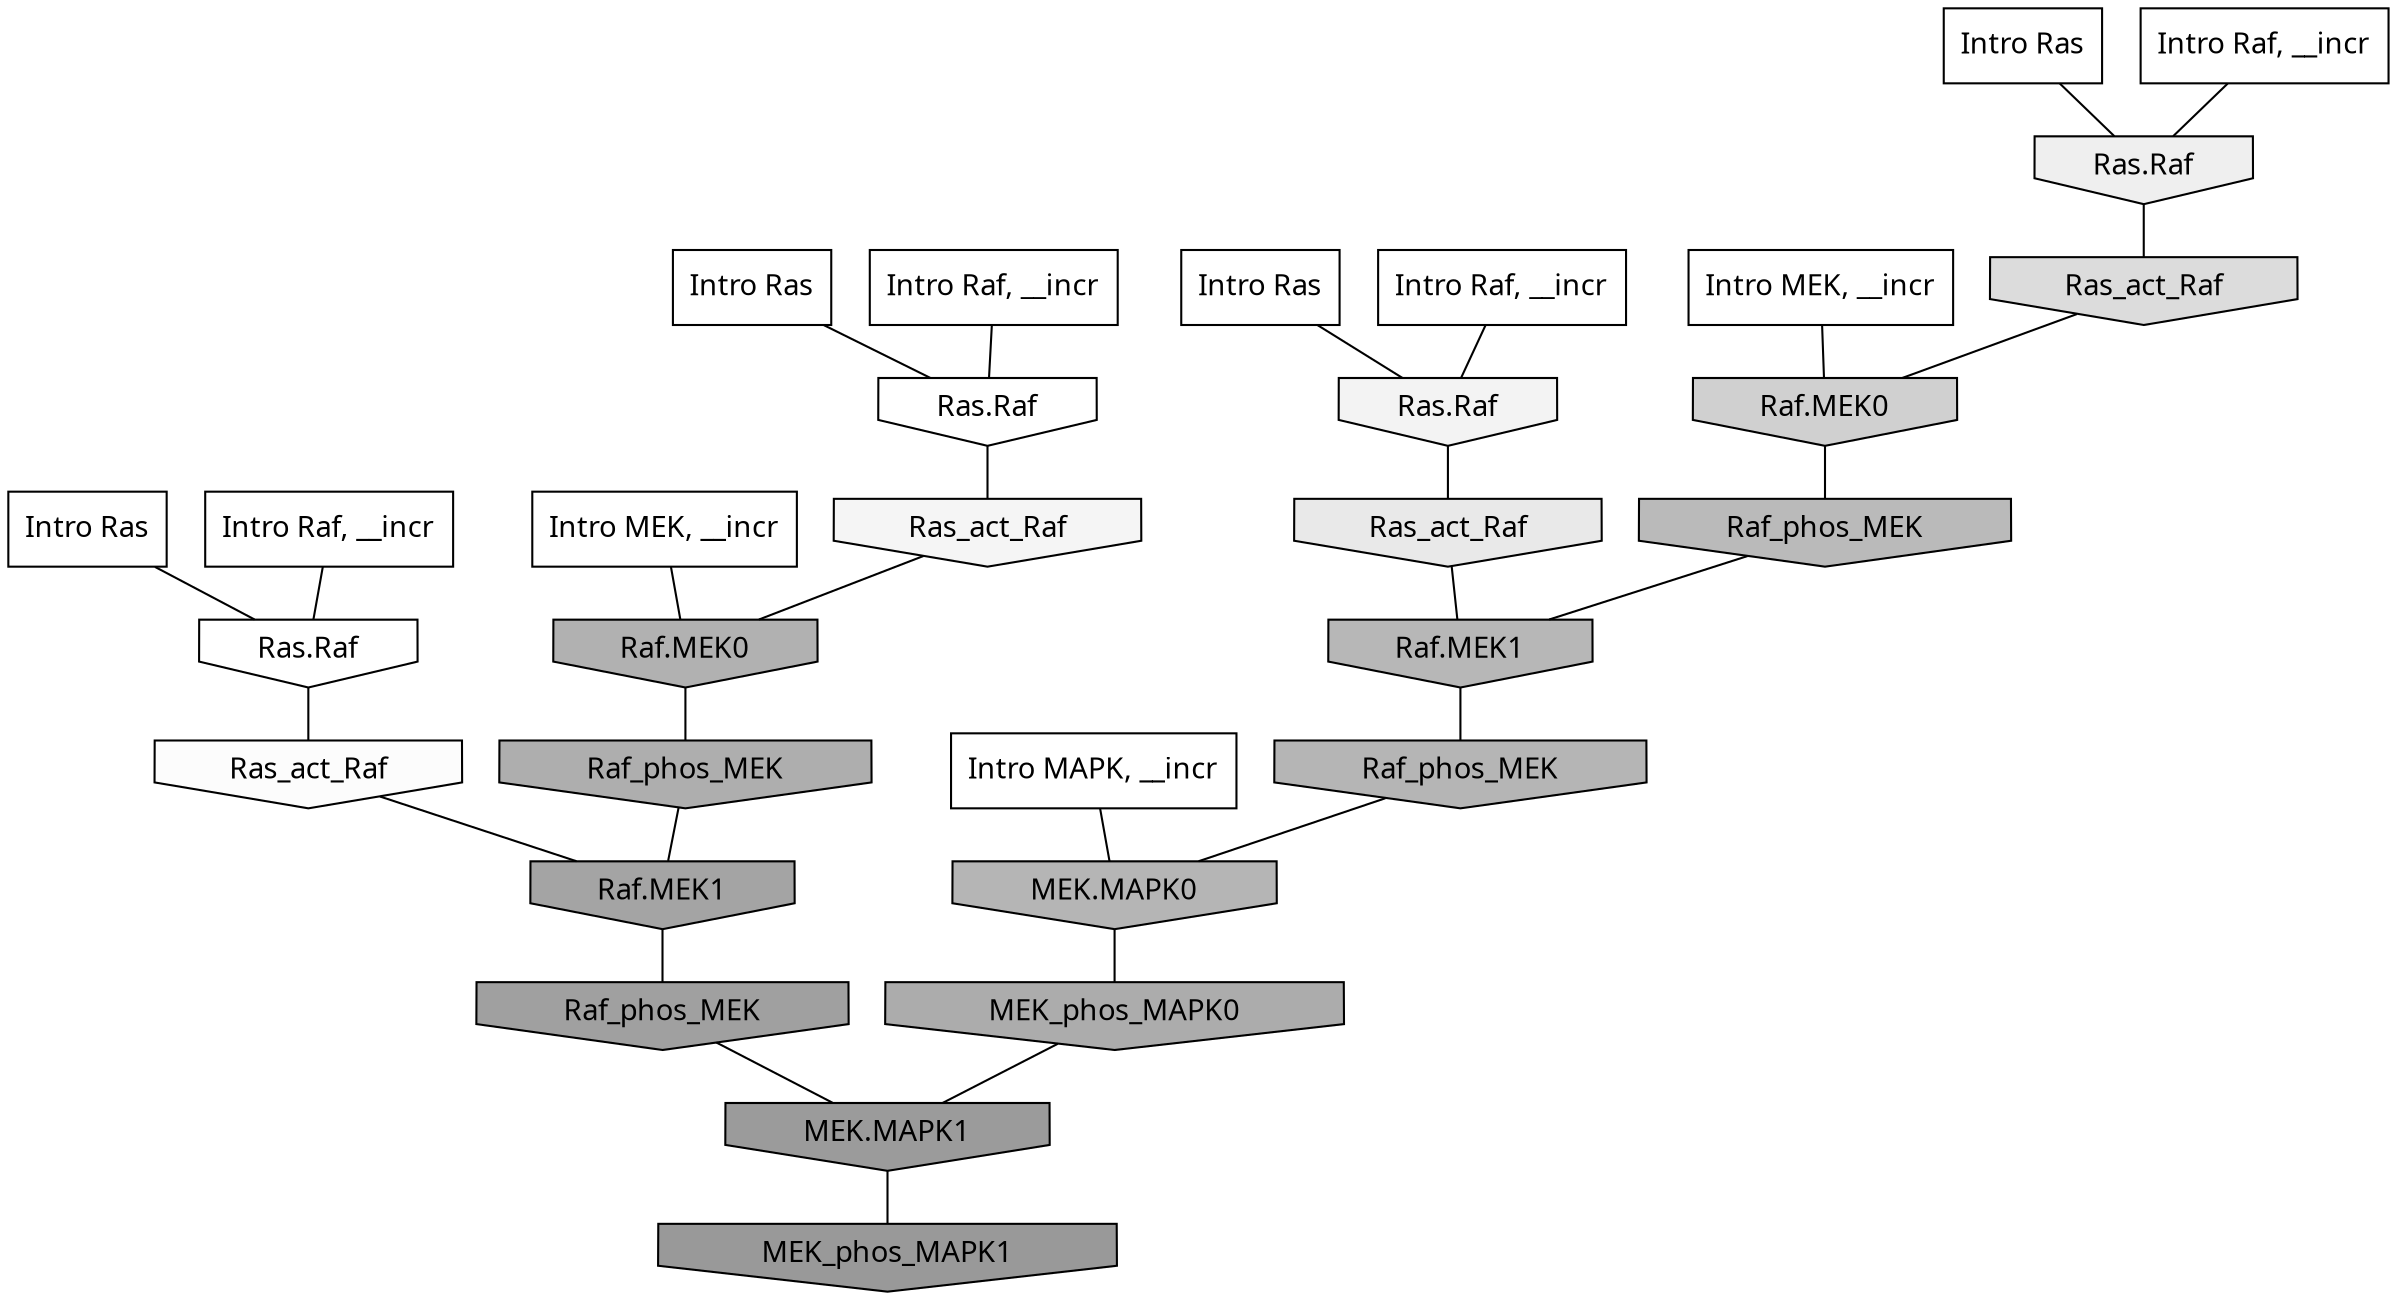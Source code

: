 digraph G{
  rankdir="TB";
  ranksep=0.30;
  node [fontname="CMU Serif"];
  edge [fontname="CMU Serif"];
  
  21 [label="Intro Ras", shape=rectangle, style=filled, fillcolor="0.000 0.000 1.000"]
  
  26 [label="Intro Ras", shape=rectangle, style=filled, fillcolor="0.000 0.000 1.000"]
  
  64 [label="Intro Ras", shape=rectangle, style=filled, fillcolor="0.000 0.000 1.000"]
  
  69 [label="Intro Ras", shape=rectangle, style=filled, fillcolor="0.000 0.000 1.000"]
  
  108 [label="Intro Raf, __incr", shape=rectangle, style=filled, fillcolor="0.000 0.000 1.000"]
  
  290 [label="Intro Raf, __incr", shape=rectangle, style=filled, fillcolor="0.000 0.000 1.000"]
  
  1049 [label="Intro Raf, __incr", shape=rectangle, style=filled, fillcolor="0.000 0.000 1.000"]
  
  1092 [label="Intro Raf, __incr", shape=rectangle, style=filled, fillcolor="0.000 0.000 1.000"]
  
  1129 [label="Intro MEK, __incr", shape=rectangle, style=filled, fillcolor="0.000 0.000 1.000"]
  
  1459 [label="Intro MEK, __incr", shape=rectangle, style=filled, fillcolor="0.000 0.000 1.000"]
  
  2973 [label="Intro MAPK, __incr", shape=rectangle, style=filled, fillcolor="0.000 0.000 1.000"]
  
  3295 [label="Ras.Raf", shape=invhouse, style=filled, fillcolor="0.000 0.000 1.000"]
  
  3306 [label="Ras.Raf", shape=invhouse, style=filled, fillcolor="0.000 0.000 1.000"]
  
  3392 [label="Ras_act_Raf", shape=invhouse, style=filled, fillcolor="0.000 0.000 0.987"]
  
  3569 [label="Ras_act_Raf", shape=invhouse, style=filled, fillcolor="0.000 0.000 0.959"]
  
  3644 [label="Ras.Raf", shape=invhouse, style=filled, fillcolor="0.000 0.000 0.951"]
  
  3838 [label="Ras.Raf", shape=invhouse, style=filled, fillcolor="0.000 0.000 0.934"]
  
  4148 [label="Ras_act_Raf", shape=invhouse, style=filled, fillcolor="0.000 0.000 0.913"]
  
  4908 [label="Ras_act_Raf", shape=invhouse, style=filled, fillcolor="0.000 0.000 0.862"]
  
  5679 [label="Raf.MEK0", shape=invhouse, style=filled, fillcolor="0.000 0.000 0.816"]
  
  7900 [label="Raf_phos_MEK", shape=invhouse, style=filled, fillcolor="0.000 0.000 0.727"]
  
  8292 [label="Raf.MEK1", shape=invhouse, style=filled, fillcolor="0.000 0.000 0.715"]
  
  8509 [label="Raf_phos_MEK", shape=invhouse, style=filled, fillcolor="0.000 0.000 0.708"]
  
  8511 [label="MEK.MAPK0", shape=invhouse, style=filled, fillcolor="0.000 0.000 0.708"]
  
  9004 [label="Raf.MEK0", shape=invhouse, style=filled, fillcolor="0.000 0.000 0.693"]
  
  9568 [label="Raf_phos_MEK", shape=invhouse, style=filled, fillcolor="0.000 0.000 0.680"]
  
  9942 [label="MEK_phos_MAPK0", shape=invhouse, style=filled, fillcolor="0.000 0.000 0.672"]
  
  11406 [label="Raf.MEK1", shape=invhouse, style=filled, fillcolor="0.000 0.000 0.641"]
  
  12136 [label="Raf_phos_MEK", shape=invhouse, style=filled, fillcolor="0.000 0.000 0.628"]
  
  13353 [label="MEK.MAPK1", shape=invhouse, style=filled, fillcolor="0.000 0.000 0.607"]
  
  13821 [label="MEK_phos_MAPK1", shape=invhouse, style=filled, fillcolor="0.000 0.000 0.600"]
  
  
  13353 -> 13821 [dir=none, color="0.000 0.000 0.000"] 
  12136 -> 13353 [dir=none, color="0.000 0.000 0.000"] 
  11406 -> 12136 [dir=none, color="0.000 0.000 0.000"] 
  9942 -> 13353 [dir=none, color="0.000 0.000 0.000"] 
  9568 -> 11406 [dir=none, color="0.000 0.000 0.000"] 
  9004 -> 9568 [dir=none, color="0.000 0.000 0.000"] 
  8511 -> 9942 [dir=none, color="0.000 0.000 0.000"] 
  8509 -> 8511 [dir=none, color="0.000 0.000 0.000"] 
  8292 -> 8509 [dir=none, color="0.000 0.000 0.000"] 
  7900 -> 8292 [dir=none, color="0.000 0.000 0.000"] 
  5679 -> 7900 [dir=none, color="0.000 0.000 0.000"] 
  4908 -> 5679 [dir=none, color="0.000 0.000 0.000"] 
  4148 -> 8292 [dir=none, color="0.000 0.000 0.000"] 
  3838 -> 4908 [dir=none, color="0.000 0.000 0.000"] 
  3644 -> 4148 [dir=none, color="0.000 0.000 0.000"] 
  3569 -> 9004 [dir=none, color="0.000 0.000 0.000"] 
  3392 -> 11406 [dir=none, color="0.000 0.000 0.000"] 
  3306 -> 3569 [dir=none, color="0.000 0.000 0.000"] 
  3295 -> 3392 [dir=none, color="0.000 0.000 0.000"] 
  2973 -> 8511 [dir=none, color="0.000 0.000 0.000"] 
  1459 -> 5679 [dir=none, color="0.000 0.000 0.000"] 
  1129 -> 9004 [dir=none, color="0.000 0.000 0.000"] 
  1092 -> 3644 [dir=none, color="0.000 0.000 0.000"] 
  1049 -> 3295 [dir=none, color="0.000 0.000 0.000"] 
  290 -> 3306 [dir=none, color="0.000 0.000 0.000"] 
  108 -> 3838 [dir=none, color="0.000 0.000 0.000"] 
  69 -> 3644 [dir=none, color="0.000 0.000 0.000"] 
  64 -> 3306 [dir=none, color="0.000 0.000 0.000"] 
  26 -> 3838 [dir=none, color="0.000 0.000 0.000"] 
  21 -> 3295 [dir=none, color="0.000 0.000 0.000"] 
  
  }
